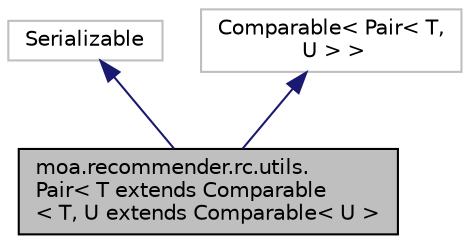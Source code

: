 digraph "moa.recommender.rc.utils.Pair&lt; T extends Comparable&lt; T, U extends Comparable&lt; U &gt;"
{
 // LATEX_PDF_SIZE
  edge [fontname="Helvetica",fontsize="10",labelfontname="Helvetica",labelfontsize="10"];
  node [fontname="Helvetica",fontsize="10",shape=record];
  Node1 [label="moa.recommender.rc.utils.\lPair\< T extends Comparable\l\< T, U extends Comparable\< U \>",height=0.2,width=0.4,color="black", fillcolor="grey75", style="filled", fontcolor="black",tooltip=" "];
  Node2 -> Node1 [dir="back",color="midnightblue",fontsize="10",style="solid"];
  Node2 [label="Serializable",height=0.2,width=0.4,color="grey75", fillcolor="white", style="filled",tooltip=" "];
  Node3 -> Node1 [dir="back",color="midnightblue",fontsize="10",style="solid"];
  Node3 [label="Comparable\< Pair\< T,\l U \> \>",height=0.2,width=0.4,color="grey75", fillcolor="white", style="filled",tooltip=" "];
}
